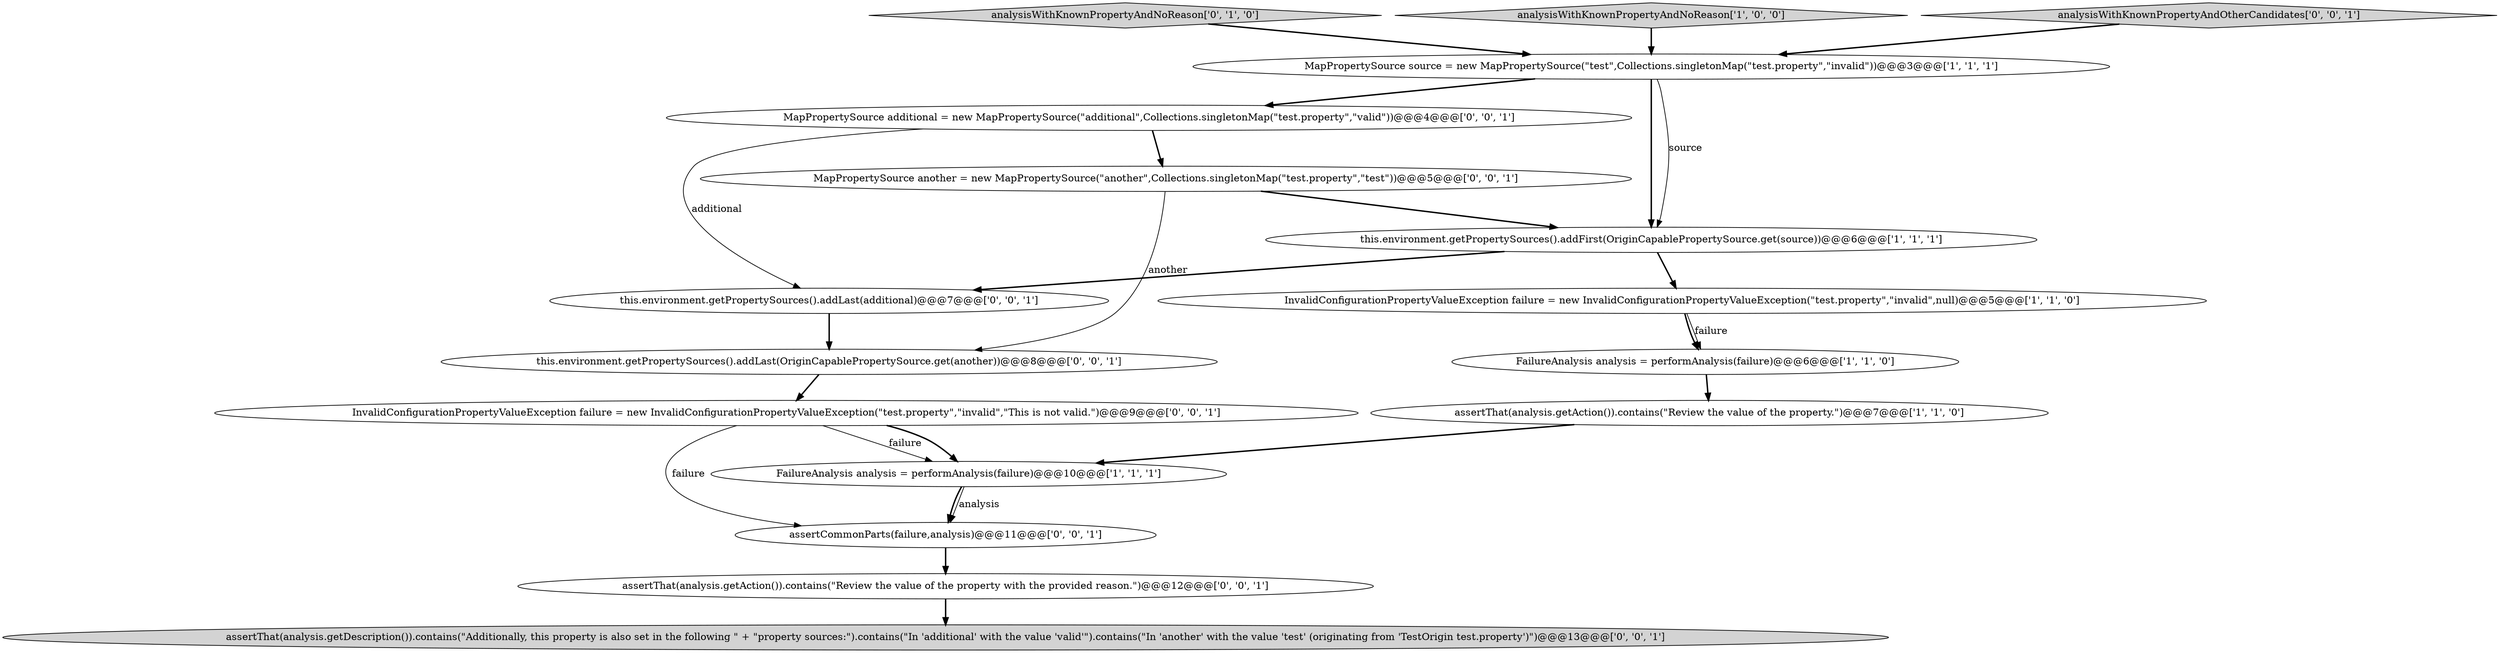 digraph {
1 [style = filled, label = "InvalidConfigurationPropertyValueException failure = new InvalidConfigurationPropertyValueException(\"test.property\",\"invalid\",null)@@@5@@@['1', '1', '0']", fillcolor = white, shape = ellipse image = "AAA0AAABBB1BBB"];
12 [style = filled, label = "assertCommonParts(failure,analysis)@@@11@@@['0', '0', '1']", fillcolor = white, shape = ellipse image = "AAA0AAABBB3BBB"];
13 [style = filled, label = "InvalidConfigurationPropertyValueException failure = new InvalidConfigurationPropertyValueException(\"test.property\",\"invalid\",\"This is not valid.\")@@@9@@@['0', '0', '1']", fillcolor = white, shape = ellipse image = "AAA0AAABBB3BBB"];
8 [style = filled, label = "MapPropertySource additional = new MapPropertySource(\"additional\",Collections.singletonMap(\"test.property\",\"valid\"))@@@4@@@['0', '0', '1']", fillcolor = white, shape = ellipse image = "AAA0AAABBB3BBB"];
2 [style = filled, label = "FailureAnalysis analysis = performAnalysis(failure)@@@6@@@['1', '1', '0']", fillcolor = white, shape = ellipse image = "AAA0AAABBB1BBB"];
16 [style = filled, label = "assertThat(analysis.getDescription()).contains(\"Additionally, this property is also set in the following \" + \"property sources:\").contains(\"In 'additional' with the value 'valid'\").contains(\"In 'another' with the value 'test' (originating from 'TestOrigin test.property')\")@@@13@@@['0', '0', '1']", fillcolor = lightgray, shape = ellipse image = "AAA0AAABBB3BBB"];
11 [style = filled, label = "this.environment.getPropertySources().addLast(OriginCapablePropertySource.get(another))@@@8@@@['0', '0', '1']", fillcolor = white, shape = ellipse image = "AAA0AAABBB3BBB"];
6 [style = filled, label = "assertThat(analysis.getAction()).contains(\"Review the value of the property.\")@@@7@@@['1', '1', '0']", fillcolor = white, shape = ellipse image = "AAA0AAABBB1BBB"];
14 [style = filled, label = "MapPropertySource another = new MapPropertySource(\"another\",Collections.singletonMap(\"test.property\",\"test\"))@@@5@@@['0', '0', '1']", fillcolor = white, shape = ellipse image = "AAA0AAABBB3BBB"];
7 [style = filled, label = "analysisWithKnownPropertyAndNoReason['0', '1', '0']", fillcolor = lightgray, shape = diamond image = "AAA0AAABBB2BBB"];
15 [style = filled, label = "assertThat(analysis.getAction()).contains(\"Review the value of the property with the provided reason.\")@@@12@@@['0', '0', '1']", fillcolor = white, shape = ellipse image = "AAA0AAABBB3BBB"];
9 [style = filled, label = "this.environment.getPropertySources().addLast(additional)@@@7@@@['0', '0', '1']", fillcolor = white, shape = ellipse image = "AAA0AAABBB3BBB"];
3 [style = filled, label = "analysisWithKnownPropertyAndNoReason['1', '0', '0']", fillcolor = lightgray, shape = diamond image = "AAA0AAABBB1BBB"];
10 [style = filled, label = "analysisWithKnownPropertyAndOtherCandidates['0', '0', '1']", fillcolor = lightgray, shape = diamond image = "AAA0AAABBB3BBB"];
4 [style = filled, label = "FailureAnalysis analysis = performAnalysis(failure)@@@10@@@['1', '1', '1']", fillcolor = white, shape = ellipse image = "AAA0AAABBB1BBB"];
0 [style = filled, label = "this.environment.getPropertySources().addFirst(OriginCapablePropertySource.get(source))@@@6@@@['1', '1', '1']", fillcolor = white, shape = ellipse image = "AAA0AAABBB1BBB"];
5 [style = filled, label = "MapPropertySource source = new MapPropertySource(\"test\",Collections.singletonMap(\"test.property\",\"invalid\"))@@@3@@@['1', '1', '1']", fillcolor = white, shape = ellipse image = "AAA0AAABBB1BBB"];
5->8 [style = bold, label=""];
13->12 [style = solid, label="failure"];
0->9 [style = bold, label=""];
9->11 [style = bold, label=""];
14->11 [style = solid, label="another"];
5->0 [style = solid, label="source"];
2->6 [style = bold, label=""];
12->15 [style = bold, label=""];
8->9 [style = solid, label="additional"];
8->14 [style = bold, label=""];
15->16 [style = bold, label=""];
4->12 [style = solid, label="analysis"];
6->4 [style = bold, label=""];
3->5 [style = bold, label=""];
7->5 [style = bold, label=""];
10->5 [style = bold, label=""];
14->0 [style = bold, label=""];
5->0 [style = bold, label=""];
0->1 [style = bold, label=""];
11->13 [style = bold, label=""];
13->4 [style = solid, label="failure"];
4->12 [style = bold, label=""];
1->2 [style = bold, label=""];
1->2 [style = solid, label="failure"];
13->4 [style = bold, label=""];
}
